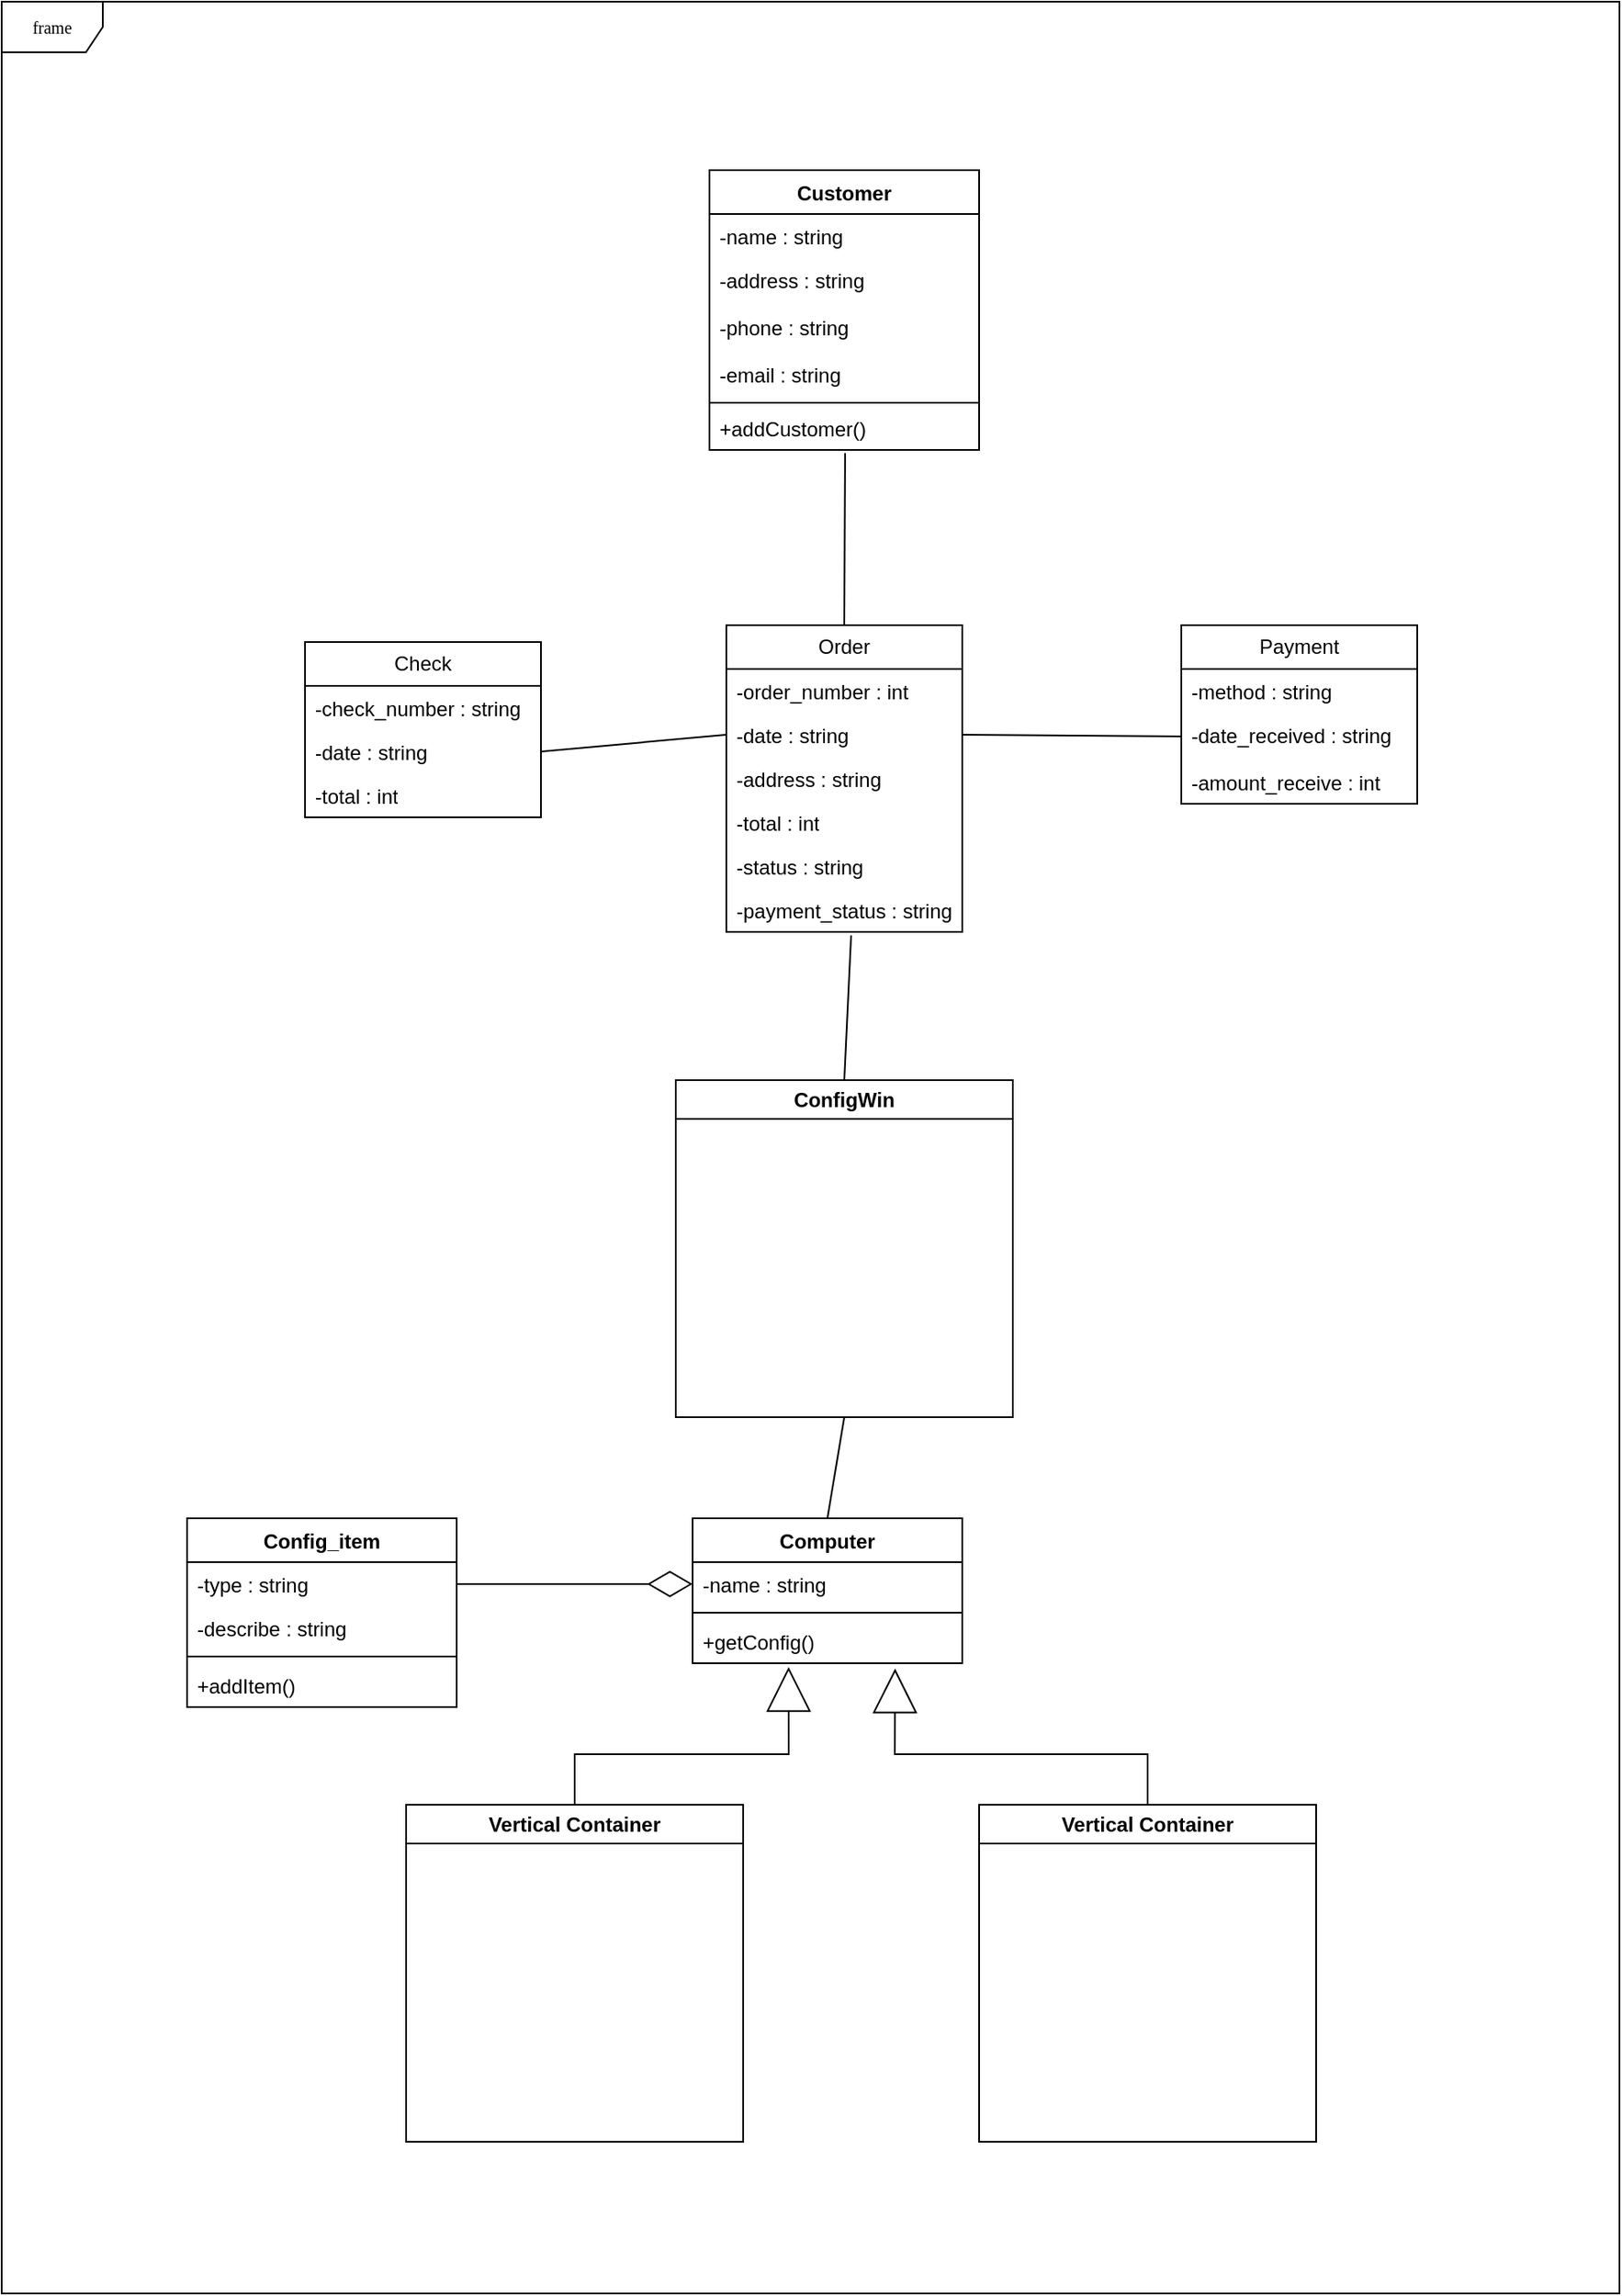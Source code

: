 <mxfile version="22.1.18" type="github">
  <diagram name="Page-1" id="c4acf3e9-155e-7222-9cf6-157b1a14988f">
    <mxGraphModel dx="1971" dy="654" grid="1" gridSize="10" guides="1" tooltips="1" connect="1" arrows="1" fold="1" page="1" pageScale="1" pageWidth="850" pageHeight="1100" background="none" math="0" shadow="0">
      <root>
        <mxCell id="0" />
        <mxCell id="1" parent="0" />
        <mxCell id="17acba5748e5396b-1" value="frame" style="shape=umlFrame;whiteSpace=wrap;html=1;rounded=0;shadow=0;comic=0;labelBackgroundColor=none;strokeWidth=1;fontFamily=Verdana;fontSize=10;align=center;" parent="1" vertex="1">
          <mxGeometry x="-120" y="20" width="960" height="1360" as="geometry" />
        </mxCell>
        <mxCell id="1ROqw_EYxfn3M4fR1e2e-2" value="Customer" style="swimlane;fontStyle=1;align=center;verticalAlign=top;childLayout=stackLayout;horizontal=1;startSize=26;horizontalStack=0;resizeParent=1;resizeParentMax=0;resizeLast=0;collapsible=1;marginBottom=0;whiteSpace=wrap;html=1;" vertex="1" parent="1">
          <mxGeometry x="300" y="120" width="160" height="166" as="geometry">
            <mxRectangle x="300" y="120" width="100" height="30" as="alternateBounds" />
          </mxGeometry>
        </mxCell>
        <mxCell id="1ROqw_EYxfn3M4fR1e2e-12" value="-name : string" style="text;strokeColor=none;fillColor=none;align=left;verticalAlign=top;spacingLeft=4;spacingRight=4;overflow=hidden;rotatable=0;points=[[0,0.5],[1,0.5]];portConstraint=eastwest;whiteSpace=wrap;html=1;" vertex="1" parent="1ROqw_EYxfn3M4fR1e2e-2">
          <mxGeometry y="26" width="160" height="26" as="geometry" />
        </mxCell>
        <mxCell id="1ROqw_EYxfn3M4fR1e2e-3" value="-address : string" style="text;strokeColor=none;fillColor=none;align=left;verticalAlign=top;spacingLeft=4;spacingRight=4;overflow=hidden;rotatable=0;points=[[0,0.5],[1,0.5]];portConstraint=eastwest;whiteSpace=wrap;html=1;" vertex="1" parent="1ROqw_EYxfn3M4fR1e2e-2">
          <mxGeometry y="52" width="160" height="28" as="geometry" />
        </mxCell>
        <mxCell id="1ROqw_EYxfn3M4fR1e2e-13" value="-phone : string" style="text;strokeColor=none;fillColor=none;align=left;verticalAlign=top;spacingLeft=4;spacingRight=4;overflow=hidden;rotatable=0;points=[[0,0.5],[1,0.5]];portConstraint=eastwest;whiteSpace=wrap;html=1;" vertex="1" parent="1ROqw_EYxfn3M4fR1e2e-2">
          <mxGeometry y="80" width="160" height="28" as="geometry" />
        </mxCell>
        <mxCell id="1ROqw_EYxfn3M4fR1e2e-14" value="-email : string" style="text;strokeColor=none;fillColor=none;align=left;verticalAlign=top;spacingLeft=4;spacingRight=4;overflow=hidden;rotatable=0;points=[[0,0.5],[1,0.5]];portConstraint=eastwest;whiteSpace=wrap;html=1;" vertex="1" parent="1ROqw_EYxfn3M4fR1e2e-2">
          <mxGeometry y="108" width="160" height="28" as="geometry" />
        </mxCell>
        <mxCell id="1ROqw_EYxfn3M4fR1e2e-4" value="" style="line;strokeWidth=1;fillColor=none;align=left;verticalAlign=middle;spacingTop=-1;spacingLeft=3;spacingRight=3;rotatable=0;labelPosition=right;points=[];portConstraint=eastwest;strokeColor=inherit;" vertex="1" parent="1ROqw_EYxfn3M4fR1e2e-2">
          <mxGeometry y="136" width="160" height="4" as="geometry" />
        </mxCell>
        <mxCell id="1ROqw_EYxfn3M4fR1e2e-5" value="+addCustomer()" style="text;strokeColor=none;fillColor=none;align=left;verticalAlign=top;spacingLeft=4;spacingRight=4;overflow=hidden;rotatable=0;points=[[0,0.5],[1,0.5]];portConstraint=eastwest;whiteSpace=wrap;html=1;" vertex="1" parent="1ROqw_EYxfn3M4fR1e2e-2">
          <mxGeometry y="140" width="160" height="26" as="geometry" />
        </mxCell>
        <mxCell id="1ROqw_EYxfn3M4fR1e2e-15" value="Order" style="swimlane;fontStyle=0;childLayout=stackLayout;horizontal=1;startSize=26;fillColor=none;horizontalStack=0;resizeParent=1;resizeParentMax=0;resizeLast=0;collapsible=1;marginBottom=0;whiteSpace=wrap;html=1;" vertex="1" parent="1">
          <mxGeometry x="310" y="390" width="140" height="182" as="geometry" />
        </mxCell>
        <mxCell id="1ROqw_EYxfn3M4fR1e2e-16" value="-order_number : int" style="text;strokeColor=none;fillColor=none;align=left;verticalAlign=top;spacingLeft=4;spacingRight=4;overflow=hidden;rotatable=0;points=[[0,0.5],[1,0.5]];portConstraint=eastwest;whiteSpace=wrap;html=1;" vertex="1" parent="1ROqw_EYxfn3M4fR1e2e-15">
          <mxGeometry y="26" width="140" height="26" as="geometry" />
        </mxCell>
        <mxCell id="1ROqw_EYxfn3M4fR1e2e-17" value="-date : string" style="text;strokeColor=none;fillColor=none;align=left;verticalAlign=top;spacingLeft=4;spacingRight=4;overflow=hidden;rotatable=0;points=[[0,0.5],[1,0.5]];portConstraint=eastwest;whiteSpace=wrap;html=1;" vertex="1" parent="1ROqw_EYxfn3M4fR1e2e-15">
          <mxGeometry y="52" width="140" height="26" as="geometry" />
        </mxCell>
        <mxCell id="1ROqw_EYxfn3M4fR1e2e-18" value="-address : string" style="text;strokeColor=none;fillColor=none;align=left;verticalAlign=top;spacingLeft=4;spacingRight=4;overflow=hidden;rotatable=0;points=[[0,0.5],[1,0.5]];portConstraint=eastwest;whiteSpace=wrap;html=1;" vertex="1" parent="1ROqw_EYxfn3M4fR1e2e-15">
          <mxGeometry y="78" width="140" height="26" as="geometry" />
        </mxCell>
        <mxCell id="1ROqw_EYxfn3M4fR1e2e-19" value="-total : int" style="text;strokeColor=none;fillColor=none;align=left;verticalAlign=top;spacingLeft=4;spacingRight=4;overflow=hidden;rotatable=0;points=[[0,0.5],[1,0.5]];portConstraint=eastwest;whiteSpace=wrap;html=1;" vertex="1" parent="1ROqw_EYxfn3M4fR1e2e-15">
          <mxGeometry y="104" width="140" height="26" as="geometry" />
        </mxCell>
        <mxCell id="1ROqw_EYxfn3M4fR1e2e-20" value="-status : string" style="text;strokeColor=none;fillColor=none;align=left;verticalAlign=top;spacingLeft=4;spacingRight=4;overflow=hidden;rotatable=0;points=[[0,0.5],[1,0.5]];portConstraint=eastwest;whiteSpace=wrap;html=1;" vertex="1" parent="1ROqw_EYxfn3M4fR1e2e-15">
          <mxGeometry y="130" width="140" height="26" as="geometry" />
        </mxCell>
        <mxCell id="1ROqw_EYxfn3M4fR1e2e-21" value="-payment_status : string" style="text;strokeColor=none;fillColor=none;align=left;verticalAlign=top;spacingLeft=4;spacingRight=4;overflow=hidden;rotatable=0;points=[[0,0.5],[1,0.5]];portConstraint=eastwest;whiteSpace=wrap;html=1;" vertex="1" parent="1ROqw_EYxfn3M4fR1e2e-15">
          <mxGeometry y="156" width="140" height="26" as="geometry" />
        </mxCell>
        <mxCell id="1ROqw_EYxfn3M4fR1e2e-24" value="" style="endArrow=none;html=1;rounded=0;entryX=0.503;entryY=1.073;entryDx=0;entryDy=0;entryPerimeter=0;exitX=0.5;exitY=0;exitDx=0;exitDy=0;" edge="1" parent="1" source="1ROqw_EYxfn3M4fR1e2e-15" target="1ROqw_EYxfn3M4fR1e2e-5">
          <mxGeometry width="50" height="50" relative="1" as="geometry">
            <mxPoint x="330" y="350" as="sourcePoint" />
            <mxPoint x="380" y="300" as="targetPoint" />
          </mxGeometry>
        </mxCell>
        <mxCell id="1ROqw_EYxfn3M4fR1e2e-27" value="Check" style="swimlane;fontStyle=0;childLayout=stackLayout;horizontal=1;startSize=26;fillColor=none;horizontalStack=0;resizeParent=1;resizeParentMax=0;resizeLast=0;collapsible=1;marginBottom=0;whiteSpace=wrap;html=1;" vertex="1" parent="1">
          <mxGeometry x="60" y="400" width="140" height="104" as="geometry" />
        </mxCell>
        <mxCell id="1ROqw_EYxfn3M4fR1e2e-28" value="-check_number : string" style="text;strokeColor=none;fillColor=none;align=left;verticalAlign=top;spacingLeft=4;spacingRight=4;overflow=hidden;rotatable=0;points=[[0,0.5],[1,0.5]];portConstraint=eastwest;whiteSpace=wrap;html=1;" vertex="1" parent="1ROqw_EYxfn3M4fR1e2e-27">
          <mxGeometry y="26" width="140" height="26" as="geometry" />
        </mxCell>
        <mxCell id="1ROqw_EYxfn3M4fR1e2e-29" value="-date : string" style="text;strokeColor=none;fillColor=none;align=left;verticalAlign=top;spacingLeft=4;spacingRight=4;overflow=hidden;rotatable=0;points=[[0,0.5],[1,0.5]];portConstraint=eastwest;whiteSpace=wrap;html=1;" vertex="1" parent="1ROqw_EYxfn3M4fR1e2e-27">
          <mxGeometry y="52" width="140" height="26" as="geometry" />
        </mxCell>
        <mxCell id="1ROqw_EYxfn3M4fR1e2e-30" value="-total : int" style="text;strokeColor=none;fillColor=none;align=left;verticalAlign=top;spacingLeft=4;spacingRight=4;overflow=hidden;rotatable=0;points=[[0,0.5],[1,0.5]];portConstraint=eastwest;whiteSpace=wrap;html=1;" vertex="1" parent="1ROqw_EYxfn3M4fR1e2e-27">
          <mxGeometry y="78" width="140" height="26" as="geometry" />
        </mxCell>
        <mxCell id="1ROqw_EYxfn3M4fR1e2e-31" value="" style="endArrow=none;html=1;rounded=0;exitX=1;exitY=0.5;exitDx=0;exitDy=0;entryX=0;entryY=0.5;entryDx=0;entryDy=0;" edge="1" parent="1" source="1ROqw_EYxfn3M4fR1e2e-29" target="1ROqw_EYxfn3M4fR1e2e-17">
          <mxGeometry width="50" height="50" relative="1" as="geometry">
            <mxPoint x="230" y="500" as="sourcePoint" />
            <mxPoint x="280" y="450" as="targetPoint" />
          </mxGeometry>
        </mxCell>
        <mxCell id="1ROqw_EYxfn3M4fR1e2e-32" value="Payment" style="swimlane;fontStyle=0;childLayout=stackLayout;horizontal=1;startSize=26;fillColor=none;horizontalStack=0;resizeParent=1;resizeParentMax=0;resizeLast=0;collapsible=1;marginBottom=0;whiteSpace=wrap;html=1;" vertex="1" parent="1">
          <mxGeometry x="580" y="390" width="140" height="106" as="geometry" />
        </mxCell>
        <mxCell id="1ROqw_EYxfn3M4fR1e2e-33" value="-method : string" style="text;strokeColor=none;fillColor=none;align=left;verticalAlign=top;spacingLeft=4;spacingRight=4;overflow=hidden;rotatable=0;points=[[0,0.5],[1,0.5]];portConstraint=eastwest;whiteSpace=wrap;html=1;" vertex="1" parent="1ROqw_EYxfn3M4fR1e2e-32">
          <mxGeometry y="26" width="140" height="26" as="geometry" />
        </mxCell>
        <mxCell id="1ROqw_EYxfn3M4fR1e2e-34" value="-date_received : string" style="text;strokeColor=none;fillColor=none;align=left;verticalAlign=top;spacingLeft=4;spacingRight=4;overflow=hidden;rotatable=0;points=[[0,0.5],[1,0.5]];portConstraint=eastwest;whiteSpace=wrap;html=1;" vertex="1" parent="1ROqw_EYxfn3M4fR1e2e-32">
          <mxGeometry y="52" width="140" height="28" as="geometry" />
        </mxCell>
        <mxCell id="1ROqw_EYxfn3M4fR1e2e-35" value="-amount_receive : int" style="text;strokeColor=none;fillColor=none;align=left;verticalAlign=top;spacingLeft=4;spacingRight=4;overflow=hidden;rotatable=0;points=[[0,0.5],[1,0.5]];portConstraint=eastwest;whiteSpace=wrap;html=1;" vertex="1" parent="1ROqw_EYxfn3M4fR1e2e-32">
          <mxGeometry y="80" width="140" height="26" as="geometry" />
        </mxCell>
        <mxCell id="1ROqw_EYxfn3M4fR1e2e-36" value="" style="endArrow=none;html=1;rounded=0;entryX=0;entryY=0.5;entryDx=0;entryDy=0;exitX=1;exitY=0.5;exitDx=0;exitDy=0;" edge="1" parent="1" source="1ROqw_EYxfn3M4fR1e2e-17" target="1ROqw_EYxfn3M4fR1e2e-34">
          <mxGeometry width="50" height="50" relative="1" as="geometry">
            <mxPoint x="490" y="490" as="sourcePoint" />
            <mxPoint x="540" y="440" as="targetPoint" />
          </mxGeometry>
        </mxCell>
        <mxCell id="1ROqw_EYxfn3M4fR1e2e-37" value="ConfigWin" style="swimlane;whiteSpace=wrap;html=1;" vertex="1" parent="1">
          <mxGeometry x="280" y="660" width="200" height="200" as="geometry" />
        </mxCell>
        <mxCell id="1ROqw_EYxfn3M4fR1e2e-39" value="" style="endArrow=none;html=1;rounded=0;entryX=0.529;entryY=1.081;entryDx=0;entryDy=0;entryPerimeter=0;exitX=0.5;exitY=0;exitDx=0;exitDy=0;" edge="1" parent="1" source="1ROqw_EYxfn3M4fR1e2e-37" target="1ROqw_EYxfn3M4fR1e2e-21">
          <mxGeometry width="50" height="50" relative="1" as="geometry">
            <mxPoint x="360" y="640" as="sourcePoint" />
            <mxPoint x="410" y="590" as="targetPoint" />
          </mxGeometry>
        </mxCell>
        <mxCell id="1ROqw_EYxfn3M4fR1e2e-40" value="Computer" style="swimlane;fontStyle=1;align=center;verticalAlign=top;childLayout=stackLayout;horizontal=1;startSize=26;horizontalStack=0;resizeParent=1;resizeParentMax=0;resizeLast=0;collapsible=1;marginBottom=0;whiteSpace=wrap;html=1;" vertex="1" parent="1">
          <mxGeometry x="290" y="920" width="160" height="86" as="geometry" />
        </mxCell>
        <mxCell id="1ROqw_EYxfn3M4fR1e2e-41" value="-name : string" style="text;strokeColor=none;fillColor=none;align=left;verticalAlign=top;spacingLeft=4;spacingRight=4;overflow=hidden;rotatable=0;points=[[0,0.5],[1,0.5]];portConstraint=eastwest;whiteSpace=wrap;html=1;" vertex="1" parent="1ROqw_EYxfn3M4fR1e2e-40">
          <mxGeometry y="26" width="160" height="26" as="geometry" />
        </mxCell>
        <mxCell id="1ROqw_EYxfn3M4fR1e2e-42" value="" style="line;strokeWidth=1;fillColor=none;align=left;verticalAlign=middle;spacingTop=-1;spacingLeft=3;spacingRight=3;rotatable=0;labelPosition=right;points=[];portConstraint=eastwest;strokeColor=inherit;" vertex="1" parent="1ROqw_EYxfn3M4fR1e2e-40">
          <mxGeometry y="52" width="160" height="8" as="geometry" />
        </mxCell>
        <mxCell id="1ROqw_EYxfn3M4fR1e2e-43" value="+getConfig()" style="text;strokeColor=none;fillColor=none;align=left;verticalAlign=top;spacingLeft=4;spacingRight=4;overflow=hidden;rotatable=0;points=[[0,0.5],[1,0.5]];portConstraint=eastwest;whiteSpace=wrap;html=1;" vertex="1" parent="1ROqw_EYxfn3M4fR1e2e-40">
          <mxGeometry y="60" width="160" height="26" as="geometry" />
        </mxCell>
        <mxCell id="1ROqw_EYxfn3M4fR1e2e-44" value="" style="endArrow=none;html=1;rounded=0;entryX=0.5;entryY=1;entryDx=0;entryDy=0;exitX=0.5;exitY=0;exitDx=0;exitDy=0;" edge="1" parent="1" source="1ROqw_EYxfn3M4fR1e2e-40" target="1ROqw_EYxfn3M4fR1e2e-37">
          <mxGeometry width="50" height="50" relative="1" as="geometry">
            <mxPoint x="340" y="920" as="sourcePoint" />
            <mxPoint x="390" y="870" as="targetPoint" />
          </mxGeometry>
        </mxCell>
        <mxCell id="1ROqw_EYxfn3M4fR1e2e-45" value="Config_item" style="swimlane;fontStyle=1;align=center;verticalAlign=top;childLayout=stackLayout;horizontal=1;startSize=26;horizontalStack=0;resizeParent=1;resizeParentMax=0;resizeLast=0;collapsible=1;marginBottom=0;whiteSpace=wrap;html=1;" vertex="1" parent="1">
          <mxGeometry x="-10" y="920" width="160" height="112" as="geometry" />
        </mxCell>
        <mxCell id="1ROqw_EYxfn3M4fR1e2e-46" value="-type : string" style="text;strokeColor=none;fillColor=none;align=left;verticalAlign=top;spacingLeft=4;spacingRight=4;overflow=hidden;rotatable=0;points=[[0,0.5],[1,0.5]];portConstraint=eastwest;whiteSpace=wrap;html=1;" vertex="1" parent="1ROqw_EYxfn3M4fR1e2e-45">
          <mxGeometry y="26" width="160" height="26" as="geometry" />
        </mxCell>
        <mxCell id="1ROqw_EYxfn3M4fR1e2e-49" value="-describe : string" style="text;strokeColor=none;fillColor=none;align=left;verticalAlign=top;spacingLeft=4;spacingRight=4;overflow=hidden;rotatable=0;points=[[0,0.5],[1,0.5]];portConstraint=eastwest;whiteSpace=wrap;html=1;" vertex="1" parent="1ROqw_EYxfn3M4fR1e2e-45">
          <mxGeometry y="52" width="160" height="26" as="geometry" />
        </mxCell>
        <mxCell id="1ROqw_EYxfn3M4fR1e2e-47" value="" style="line;strokeWidth=1;fillColor=none;align=left;verticalAlign=middle;spacingTop=-1;spacingLeft=3;spacingRight=3;rotatable=0;labelPosition=right;points=[];portConstraint=eastwest;strokeColor=inherit;" vertex="1" parent="1ROqw_EYxfn3M4fR1e2e-45">
          <mxGeometry y="78" width="160" height="8" as="geometry" />
        </mxCell>
        <mxCell id="1ROqw_EYxfn3M4fR1e2e-48" value="+addItem()" style="text;strokeColor=none;fillColor=none;align=left;verticalAlign=top;spacingLeft=4;spacingRight=4;overflow=hidden;rotatable=0;points=[[0,0.5],[1,0.5]];portConstraint=eastwest;whiteSpace=wrap;html=1;" vertex="1" parent="1ROqw_EYxfn3M4fR1e2e-45">
          <mxGeometry y="86" width="160" height="26" as="geometry" />
        </mxCell>
        <mxCell id="1ROqw_EYxfn3M4fR1e2e-50" value="" style="endArrow=diamondThin;endFill=0;endSize=24;html=1;rounded=0;entryX=0;entryY=0.5;entryDx=0;entryDy=0;exitX=1;exitY=0.5;exitDx=0;exitDy=0;" edge="1" parent="1" source="1ROqw_EYxfn3M4fR1e2e-46" target="1ROqw_EYxfn3M4fR1e2e-41">
          <mxGeometry width="160" relative="1" as="geometry">
            <mxPoint x="160" y="970" as="sourcePoint" />
            <mxPoint x="320" y="970" as="targetPoint" />
          </mxGeometry>
        </mxCell>
        <mxCell id="1ROqw_EYxfn3M4fR1e2e-51" value="" style="endArrow=block;endFill=0;endSize=24;html=1;rounded=0;entryX=0.356;entryY=1.085;entryDx=0;entryDy=0;entryPerimeter=0;exitX=0.5;exitY=0;exitDx=0;exitDy=0;" edge="1" parent="1" target="1ROqw_EYxfn3M4fR1e2e-43">
          <mxGeometry width="160" relative="1" as="geometry">
            <mxPoint x="220" y="1090" as="sourcePoint" />
            <mxPoint x="350" y="1032" as="targetPoint" />
            <Array as="points">
              <mxPoint x="220" y="1060" />
              <mxPoint x="347" y="1060" />
            </Array>
          </mxGeometry>
        </mxCell>
        <mxCell id="1ROqw_EYxfn3M4fR1e2e-52" value="" style="endArrow=block;endFill=0;endSize=24;html=1;rounded=0;entryX=0.751;entryY=1.12;entryDx=0;entryDy=0;entryPerimeter=0;exitX=0.5;exitY=0;exitDx=0;exitDy=0;" edge="1" parent="1" target="1ROqw_EYxfn3M4fR1e2e-43">
          <mxGeometry width="160" relative="1" as="geometry">
            <mxPoint x="560" y="1090" as="sourcePoint" />
            <mxPoint x="640" y="1040" as="targetPoint" />
            <Array as="points">
              <mxPoint x="560" y="1060" />
              <mxPoint x="410" y="1060" />
            </Array>
          </mxGeometry>
        </mxCell>
        <mxCell id="1ROqw_EYxfn3M4fR1e2e-63" value="Vertical Container" style="swimlane;whiteSpace=wrap;html=1;" vertex="1" parent="1">
          <mxGeometry x="120" y="1090" width="200" height="200" as="geometry" />
        </mxCell>
        <mxCell id="1ROqw_EYxfn3M4fR1e2e-64" value="Vertical Container" style="swimlane;whiteSpace=wrap;html=1;" vertex="1" parent="1">
          <mxGeometry x="460" y="1090" width="200" height="200" as="geometry" />
        </mxCell>
      </root>
    </mxGraphModel>
  </diagram>
</mxfile>
